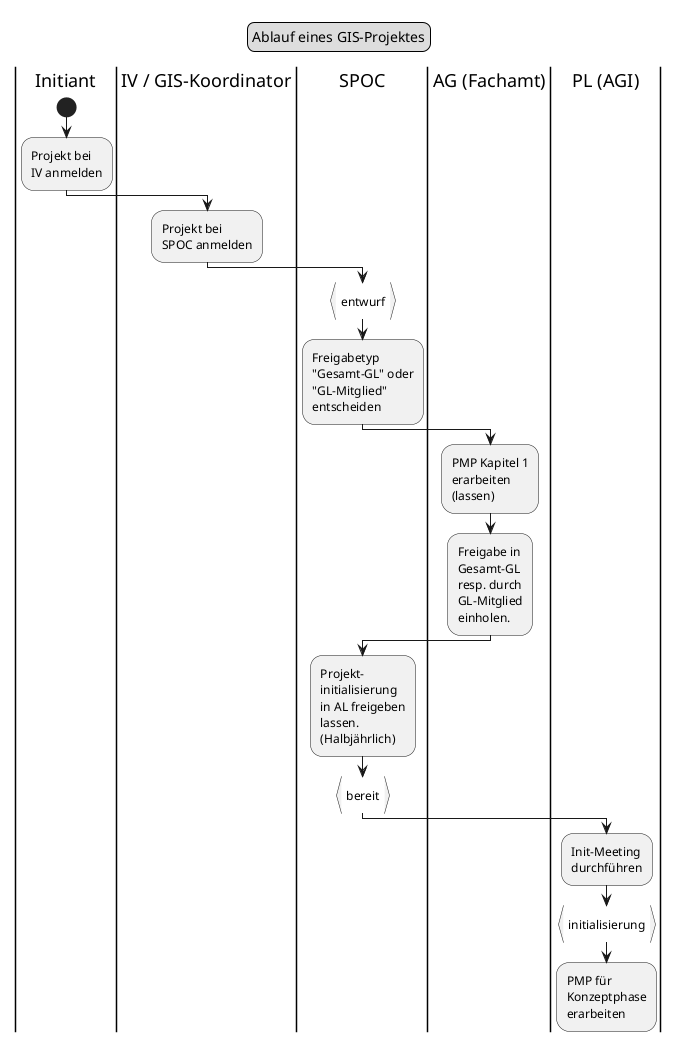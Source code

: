 @startuml
legend top
	Ablauf eines GIS-Projektes
end legend
|Initiant|
start
:Projekt bei
IV anmelden;
|IV / GIS-Koordinator|
:Projekt bei
SPOC anmelden;
|SPOC|
:entwurf}

:Freigabetyp
"Gesamt-GL" oder
"GL-Mitglied"
entscheiden;

|AG (Fachamt)|
:PMP Kapitel 1
erarbeiten
(lassen);

:Freigabe in
Gesamt-GL
resp. durch
GL-Mitglied
einholen.;

|SPOC|
:Projekt-
initialisierung
in AL freigeben
lassen.
(Halbjährlich);
:bereit}
|PL (AGI)|
:Init-Meeting
durchführen;
:initialisierung}
:PMP für
Konzeptphase
erarbeiten;
@enduml